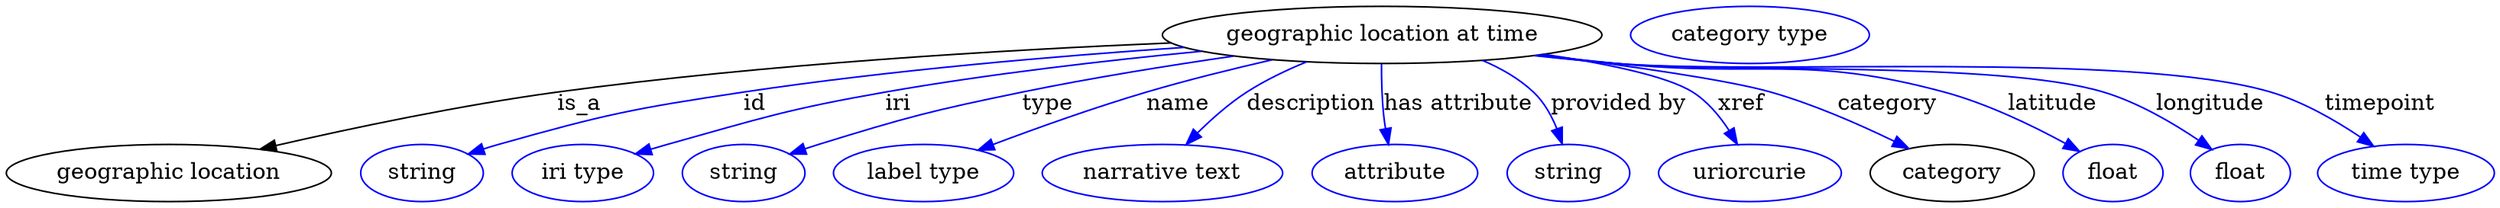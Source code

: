 digraph {
	graph [bb="0,0,1559.3,123"];
	node [label="\N"];
	"geographic location at time"	[height=0.5,
		label="geographic location at time",
		pos="861.04,105",
		width=3.8274];
	"geographic location"	[height=0.5,
		pos="102.04,18",
		width=2.8345];
	"geographic location at time" -> "geographic location"	[label=is_a,
		lp="360.04,61.5",
		pos="e,159.35,33.014 728.77,99.897 624.45,95.485 475.47,86.578 346.04,69 285.71,60.806 217.93,46.501 169.15,35.285"];
	id	[color=blue,
		height=0.5,
		label=string,
		pos="260.04,18",
		width=1.0652];
	"geographic location at time" -> id	[color=blue,
		label=id,
		lp="470.04,61.5",
		pos="e,289.04,29.954 737.32,97.024 658.53,91.618 554.45,82.697 463.04,69 393.39,58.562 375.83,55.131 308.04,36 304.94,35.124 301.74,34.151 \
298.54,33.129",
		style=solid];
	iri	[color=blue,
		height=0.5,
		label="iri type",
		pos="361.04,18",
		width=1.2277];
	"geographic location at time" -> iri	[color=blue,
		label=iri,
		lp="560.04,61.5",
		pos="e,394.35,29.879 748.28,94.603 689.52,88.856 616.64,80.394 552.04,69 490.36,58.121 475.39,52.747 415.04,36 411.47,35.009 407.78,33.941 \
404.08,32.84",
		style=solid];
	type	[color=blue,
		height=0.5,
		label=string,
		pos="462.04,18",
		width=1.0652];
	"geographic location at time" -> type	[color=blue,
		label=type,
		lp="652.04,61.5",
		pos="e,490.98,29.944 768.16,91.681 727.45,85.734 679.2,77.941 636.04,69 578.93,57.17 564.74,53.27 509.04,36 506.28,35.145 503.45,34.225 \
500.6,33.271",
		style=solid];
	name	[color=blue,
		height=0.5,
		label="label type",
		pos="575.04,18",
		width=1.5707];
	"geographic location at time" -> name	[color=blue,
		label=name,
		lp="734.04,61.5",
		pos="e,608.96,32.403 792.56,89.364 767.67,83.608 739.43,76.565 714.04,69 681.64,59.349 645.76,46.381 618.56,36.07",
		style=solid];
	description	[color=blue,
		height=0.5,
		label="narrative text",
		pos="725.04,18",
		width=2.0943];
	"geographic location at time" -> description	[color=blue,
		label=description,
		lp="816.54,61.5",
		pos="e,739.3,36.011 813.09,88.01 800.54,82.836 787.36,76.469 776.04,69 765.31,61.925 754.91,52.383 746.33,43.532",
		style=solid];
	"has attribute"	[color=blue,
		height=0.5,
		label=attribute,
		pos="870.04,18",
		width=1.4443];
	"geographic location at time" -> "has attribute"	[color=blue,
		label="has attribute",
		lp="909.04,61.5",
		pos="e,865.43,35.966 860.52,86.814 860.44,77.14 860.71,64.858 862.04,54 862.37,51.309 862.82,48.522 863.34,45.749",
		style=solid];
	"provided by"	[color=blue,
		height=0.5,
		label=string,
		pos="978.04,18",
		width=1.0652];
	"geographic location at time" -> "provided by"	[color=blue,
		label="provided by",
		lp="1009.5,61.5",
		pos="e,974.12,36.312 923.93,88.977 935.59,84.048 946.95,77.549 956.04,69 962.7,62.743 967.46,54.117 970.81,45.79",
		style=solid];
	xref	[color=blue,
		height=0.5,
		label=uriorcurie,
		pos="1092,18",
		width=1.5887];
	"geographic location at time" -> xref	[color=blue,
		label=xref,
		lp="1086.5,61.5",
		pos="e,1084.1,36.061 962.57,92.789 1001.3,87.071 1039.9,79.152 1056,69 1065.4,63.099 1073.1,53.797 1078.9,44.808",
		style=solid];
	category	[height=0.5,
		pos="1219,18",
		width=1.4263];
	"geographic location at time" -> category	[color=blue,
		label=category,
		lp="1178.5,61.5",
		pos="e,1191.7,33.503 960.42,92.496 1015.5,85.572 1078.2,76.646 1105,69 1131.8,61.356 1160.6,48.731 1182.5,38.079",
		style=solid];
	latitude	[color=blue,
		height=0.5,
		label=float,
		pos="1320,18",
		width=0.86659];
	"geographic location at time" -> latitude	[color=blue,
		label=latitude,
		lp="1282,61.5",
		pos="e,1299,31.684 959.05,92.279 975.4,90.435 992.19,88.608 1008,87 1099.5,77.72 1125.3,92.978 1214,69 1241,61.726 1269.4,47.916 1290.1,\
36.649",
		style=solid];
	longitude	[color=blue,
		height=0.5,
		label=float,
		pos="1400,18",
		width=0.86659];
	"geographic location at time" -> longitude	[color=blue,
		label=longitude,
		lp="1381,61.5",
		pos="e,1382.1,32.833 957.43,92.066 974.28,90.204 991.66,88.428 1008,87 1075.9,81.085 1248.8,88.654 1314,69 1335.5,62.525 1357.4,49.742 \
1373.6,38.722",
		style=solid];
	timepoint	[color=blue,
		height=0.5,
		label="time type",
		pos="1504,18",
		width=1.5346];
	"geographic location at time" -> timepoint	[color=blue,
		label=timepoint,
		lp="1488,61.5",
		pos="e,1483.7,34.832 956.62,91.945 973.72,90.074 991.39,88.325 1008,87 1099.2,79.744 1331.4,94.944 1419,69 1439.3,63.015 1459.7,51.212 \
1475.5,40.576",
		style=solid];
	"named thing_category"	[color=blue,
		height=0.5,
		label="category type",
		pos="1092,105",
		width=2.0762];
}
